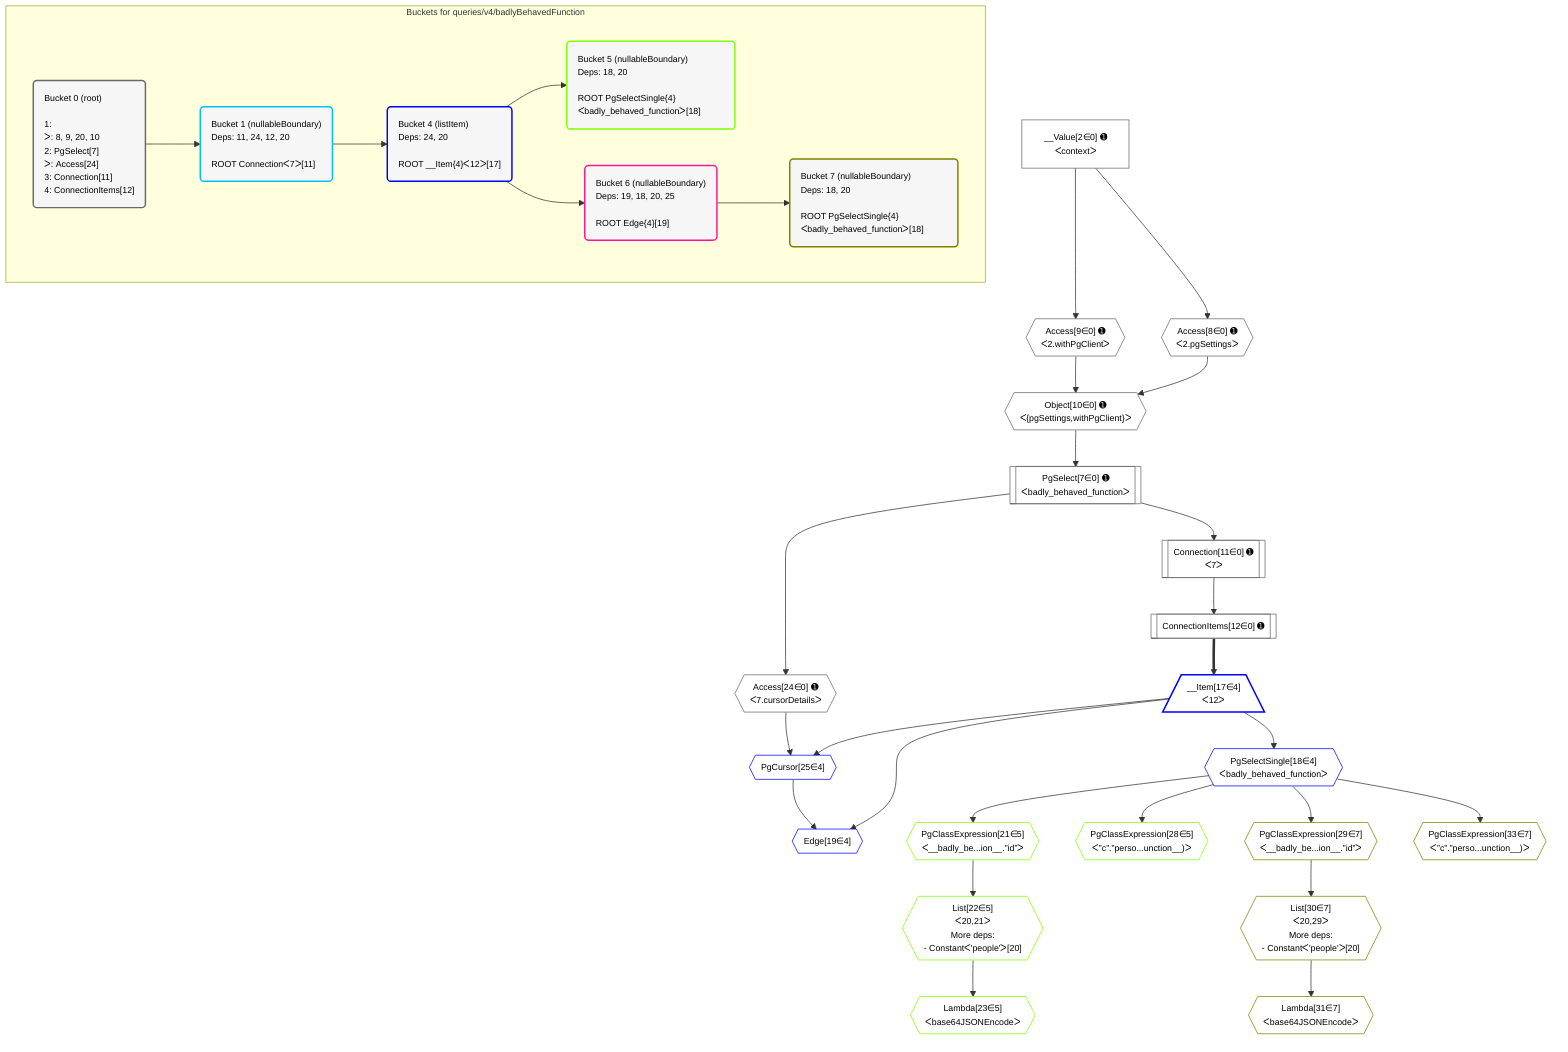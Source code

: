 %%{init: {'themeVariables': { 'fontSize': '12px'}}}%%
graph TD
    classDef path fill:#eee,stroke:#000,color:#000
    classDef plan fill:#fff,stroke-width:1px,color:#000
    classDef itemplan fill:#fff,stroke-width:2px,color:#000
    classDef unbatchedplan fill:#dff,stroke-width:1px,color:#000
    classDef sideeffectplan fill:#fcc,stroke-width:2px,color:#000
    classDef bucket fill:#f6f6f6,color:#000,stroke-width:2px,text-align:left

    subgraph "Buckets for queries/v4/badlyBehavedFunction"
    Bucket0("Bucket 0 (root)<br /><br />1: <br />ᐳ: 8, 9, 20, 10<br />2: PgSelect[7]<br />ᐳ: Access[24]<br />3: Connection[11]<br />4: ConnectionItems[12]"):::bucket
    Bucket1("Bucket 1 (nullableBoundary)<br />Deps: 11, 24, 12, 20<br /><br />ROOT Connectionᐸ7ᐳ[11]"):::bucket
    Bucket4("Bucket 4 (listItem)<br />Deps: 24, 20<br /><br />ROOT __Item{4}ᐸ12ᐳ[17]"):::bucket
    Bucket5("Bucket 5 (nullableBoundary)<br />Deps: 18, 20<br /><br />ROOT PgSelectSingle{4}ᐸbadly_behaved_functionᐳ[18]"):::bucket
    Bucket6("Bucket 6 (nullableBoundary)<br />Deps: 19, 18, 20, 25<br /><br />ROOT Edge{4}[19]"):::bucket
    Bucket7("Bucket 7 (nullableBoundary)<br />Deps: 18, 20<br /><br />ROOT PgSelectSingle{4}ᐸbadly_behaved_functionᐳ[18]"):::bucket
    end
    Bucket0 --> Bucket1
    Bucket1 --> Bucket4
    Bucket4 --> Bucket5 & Bucket6
    Bucket6 --> Bucket7

    %% plan dependencies
    Object10{{"Object[10∈0] ➊<br />ᐸ{pgSettings,withPgClient}ᐳ"}}:::plan
    Access8{{"Access[8∈0] ➊<br />ᐸ2.pgSettingsᐳ"}}:::plan
    Access9{{"Access[9∈0] ➊<br />ᐸ2.withPgClientᐳ"}}:::plan
    Access8 & Access9 --> Object10
    PgSelect7[["PgSelect[7∈0] ➊<br />ᐸbadly_behaved_functionᐳ"]]:::plan
    Object10 --> PgSelect7
    __Value2["__Value[2∈0] ➊<br />ᐸcontextᐳ"]:::plan
    __Value2 --> Access8
    __Value2 --> Access9
    Connection11[["Connection[11∈0] ➊<br />ᐸ7ᐳ"]]:::plan
    PgSelect7 --> Connection11
    ConnectionItems12[["ConnectionItems[12∈0] ➊"]]:::plan
    Connection11 --> ConnectionItems12
    Access24{{"Access[24∈0] ➊<br />ᐸ7.cursorDetailsᐳ"}}:::plan
    PgSelect7 --> Access24
    Edge19{{"Edge[19∈4]"}}:::plan
    __Item17[/"__Item[17∈4]<br />ᐸ12ᐳ"\]:::itemplan
    PgCursor25{{"PgCursor[25∈4]"}}:::plan
    __Item17 & PgCursor25 --> Edge19
    __Item17 & Access24 --> PgCursor25
    ConnectionItems12 ==> __Item17
    PgSelectSingle18{{"PgSelectSingle[18∈4]<br />ᐸbadly_behaved_functionᐳ"}}:::plan
    __Item17 --> PgSelectSingle18
    List22{{"List[22∈5]<br />ᐸ20,21ᐳ<br />More deps:<br />- Constantᐸ'people'ᐳ[20]"}}:::plan
    PgClassExpression21{{"PgClassExpression[21∈5]<br />ᐸ__badly_be...ion__.”id”ᐳ"}}:::plan
    PgClassExpression21 --> List22
    PgSelectSingle18 --> PgClassExpression21
    Lambda23{{"Lambda[23∈5]<br />ᐸbase64JSONEncodeᐳ"}}:::plan
    List22 --> Lambda23
    PgClassExpression28{{"PgClassExpression[28∈5]<br />ᐸ”c”.”perso...unction__)ᐳ"}}:::plan
    PgSelectSingle18 --> PgClassExpression28
    List30{{"List[30∈7]<br />ᐸ20,29ᐳ<br />More deps:<br />- Constantᐸ'people'ᐳ[20]"}}:::plan
    PgClassExpression29{{"PgClassExpression[29∈7]<br />ᐸ__badly_be...ion__.”id”ᐳ"}}:::plan
    PgClassExpression29 --> List30
    PgSelectSingle18 --> PgClassExpression29
    Lambda31{{"Lambda[31∈7]<br />ᐸbase64JSONEncodeᐳ"}}:::plan
    List30 --> Lambda31
    PgClassExpression33{{"PgClassExpression[33∈7]<br />ᐸ”c”.”perso...unction__)ᐳ"}}:::plan
    PgSelectSingle18 --> PgClassExpression33

    %% define steps
    classDef bucket0 stroke:#696969
    class Bucket0,__Value2,PgSelect7,Access8,Access9,Object10,Connection11,ConnectionItems12,Access24 bucket0
    classDef bucket1 stroke:#00bfff
    class Bucket1 bucket1
    classDef bucket4 stroke:#0000ff
    class Bucket4,__Item17,PgSelectSingle18,Edge19,PgCursor25 bucket4
    classDef bucket5 stroke:#7fff00
    class Bucket5,PgClassExpression21,List22,Lambda23,PgClassExpression28 bucket5
    classDef bucket6 stroke:#ff1493
    class Bucket6 bucket6
    classDef bucket7 stroke:#808000
    class Bucket7,PgClassExpression29,List30,Lambda31,PgClassExpression33 bucket7